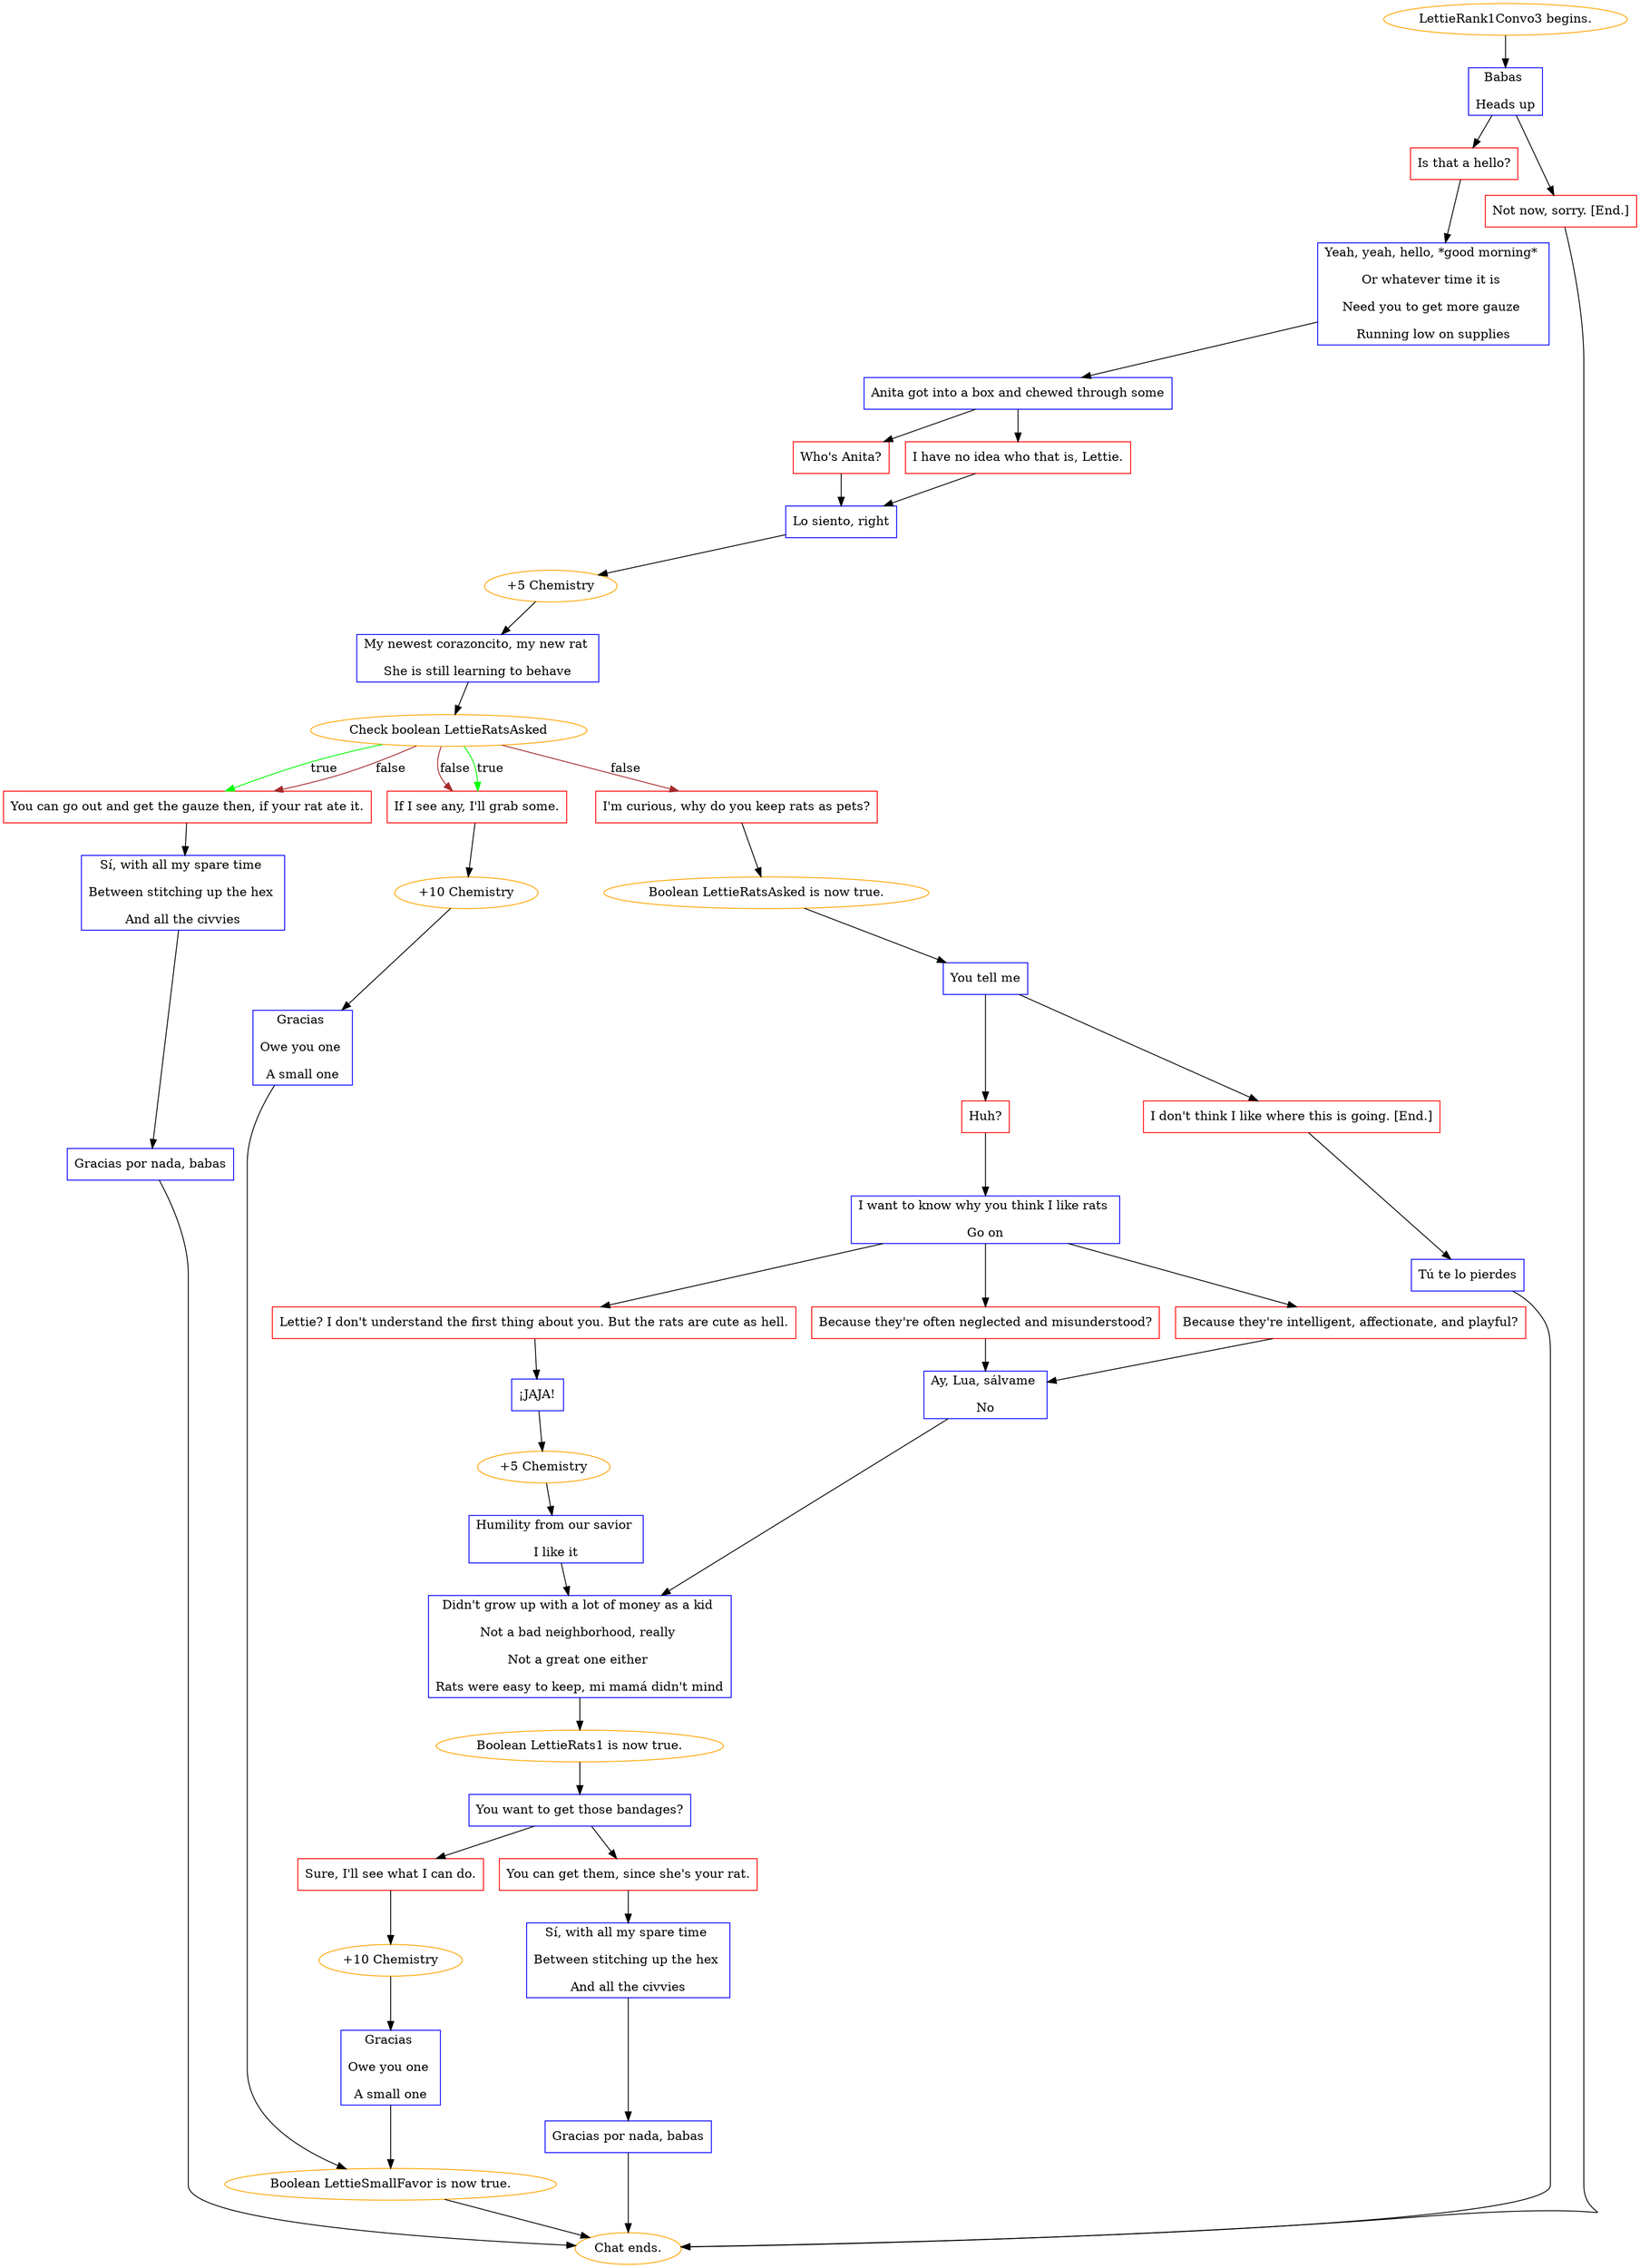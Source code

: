 digraph {
	"LettieRank1Convo3 begins." [color=orange];
		"LettieRank1Convo3 begins." -> 111;
	111 [label="Babas 
Heads up",shape=box,color=blue];
		111 -> 112;
		111 -> 113;
	112 [label="Is that a hello?",shape=box,color=red];
		112 -> 114;
	113 [label="Not now, sorry. [End.]",shape=box,color=red];
		113 -> "Chat ends.";
	114 [label="Yeah, yeah, hello, *good morning* 
Or whatever time it is 
Need you to get more gauze 
Running low on supplies",shape=box,color=blue];
		114 -> 116;
	"Chat ends." [color=orange];
	116 [label="Anita got into a box and chewed through some",shape=box,color=blue];
		116 -> 117;
		116 -> 118;
	117 [label="Who's Anita?",shape=box,color=red];
		117 -> 119;
	118 [label="I have no idea who that is, Lettie.",shape=box,color=red];
		118 -> 119;
	119 [label="Lo siento, right",shape=box,color=blue];
		119 -> 120;
	120 [label="+5 Chemistry",color=orange];
		120 -> 121;
	121 [label="My newest corazoncito, my new rat 
She is still learning to behave",shape=box,color=blue];
		121 -> 122;
	122 [label="Check boolean LettieRatsAsked",color=orange];
		122 -> 123 [label=true,color=green];
		122 -> 124 [label=true,color=green];
		122 -> 125 [label=false,color=brown];
		122 -> 123 [label=false,color=brown];
		122 -> 124 [label=false,color=brown];
	123 [label="If I see any, I'll grab some.",shape=box,color=red];
		123 -> 129;
	124 [label="You can go out and get the gauze then, if your rat ate it.",shape=box,color=red];
		124 -> 127;
	125 [label="I'm curious, why do you keep rats as pets?",shape=box,color=red];
		125 -> "/EE/Types/Engine/SetBooleanDialogueNode:LettieRatsAsked:135";
	129 [label="+10 Chemistry",color=orange];
		129 -> 126;
	127 [label="Sí, with all my spare time 
Between stitching up the hex 
And all the civvies",shape=box,color=blue];
		127 -> 132;
	"/EE/Types/Engine/SetBooleanDialogueNode:LettieRatsAsked:135" [label="Boolean LettieRatsAsked is now true.",color=orange];
		"/EE/Types/Engine/SetBooleanDialogueNode:LettieRatsAsked:135" -> 135;
	126 [label="Gracias 
Owe you one 
A small one",shape=box,color=blue];
		126 -> "/EE/Types/Engine/SetBooleanDialogueNode:LettieSmallFavor:Chat ends.";
	132 [label="Gracias por nada, babas",shape=box,color=blue];
		132 -> "Chat ends.";
	135 [label="You tell me",shape=box,color=blue];
		135 -> 136;
		135 -> 137;
	"/EE/Types/Engine/SetBooleanDialogueNode:LettieSmallFavor:Chat ends." [label="Boolean LettieSmallFavor is now true.",color=orange];
		"/EE/Types/Engine/SetBooleanDialogueNode:LettieSmallFavor:Chat ends." -> "Chat ends.";
	136 [label="Huh?",shape=box,color=red];
		136 -> 138;
	137 [label="I don't think I like where this is going. [End.]",shape=box,color=red];
		137 -> 139;
	138 [label="I want to know why you think I like rats 
Go on",shape=box,color=blue];
		138 -> 143;
		138 -> 142;
		138 -> 141;
	139 [label="Tú te lo pierdes",shape=box,color=blue];
		139 -> "Chat ends.";
	143 [label="Because they're intelligent, affectionate, and playful?",shape=box,color=red];
		143 -> 146;
	142 [label="Because they're often neglected and misunderstood?",shape=box,color=red];
		142 -> 146;
	141 [label="Lettie? I don't understand the first thing about you. But the rats are cute as hell.",shape=box,color=red];
		141 -> 148;
	146 [label="Ay, Lua, sálvame 
No",shape=box,color=blue];
		146 -> 150;
	148 [label="¡JAJA!",shape=box,color=blue];
		148 -> 144;
	150 [label="Didn't grow up with a lot of money as a kid 
Not a bad neighborhood, really 
Not a great one either 
Rats were easy to keep, mi mamá didn't mind",shape=box,color=blue];
		150 -> "/EE/Types/Engine/SetBooleanDialogueNode:LettieRats1:153";
	144 [label="+5 Chemistry",color=orange];
		144 -> 149;
	"/EE/Types/Engine/SetBooleanDialogueNode:LettieRats1:153" [label="Boolean LettieRats1 is now true.",color=orange];
		"/EE/Types/Engine/SetBooleanDialogueNode:LettieRats1:153" -> 153;
	149 [label="Humility from our savior 
I like it",shape=box,color=blue];
		149 -> 150;
	153 [label="You want to get those bandages?",shape=box,color=blue];
		153 -> 152;
		153 -> 145;
	152 [label="Sure, I'll see what I can do.",shape=box,color=red];
		152 -> 155;
	145 [label="You can get them, since she's your rat.",shape=box,color=red];
		145 -> 158;
	155 [label="+10 Chemistry",color=orange];
		155 -> 154;
	158 [label="Sí, with all my spare time 
Between stitching up the hex 
And all the civvies",shape=box,color=blue];
		158 -> 159;
	154 [label="Gracias 
Owe you one 
A small one",shape=box,color=blue];
		154 -> "/EE/Types/Engine/SetBooleanDialogueNode:LettieSmallFavor:Chat ends.";
	159 [label="Gracias por nada, babas",shape=box,color=blue];
		159 -> "Chat ends.";
}